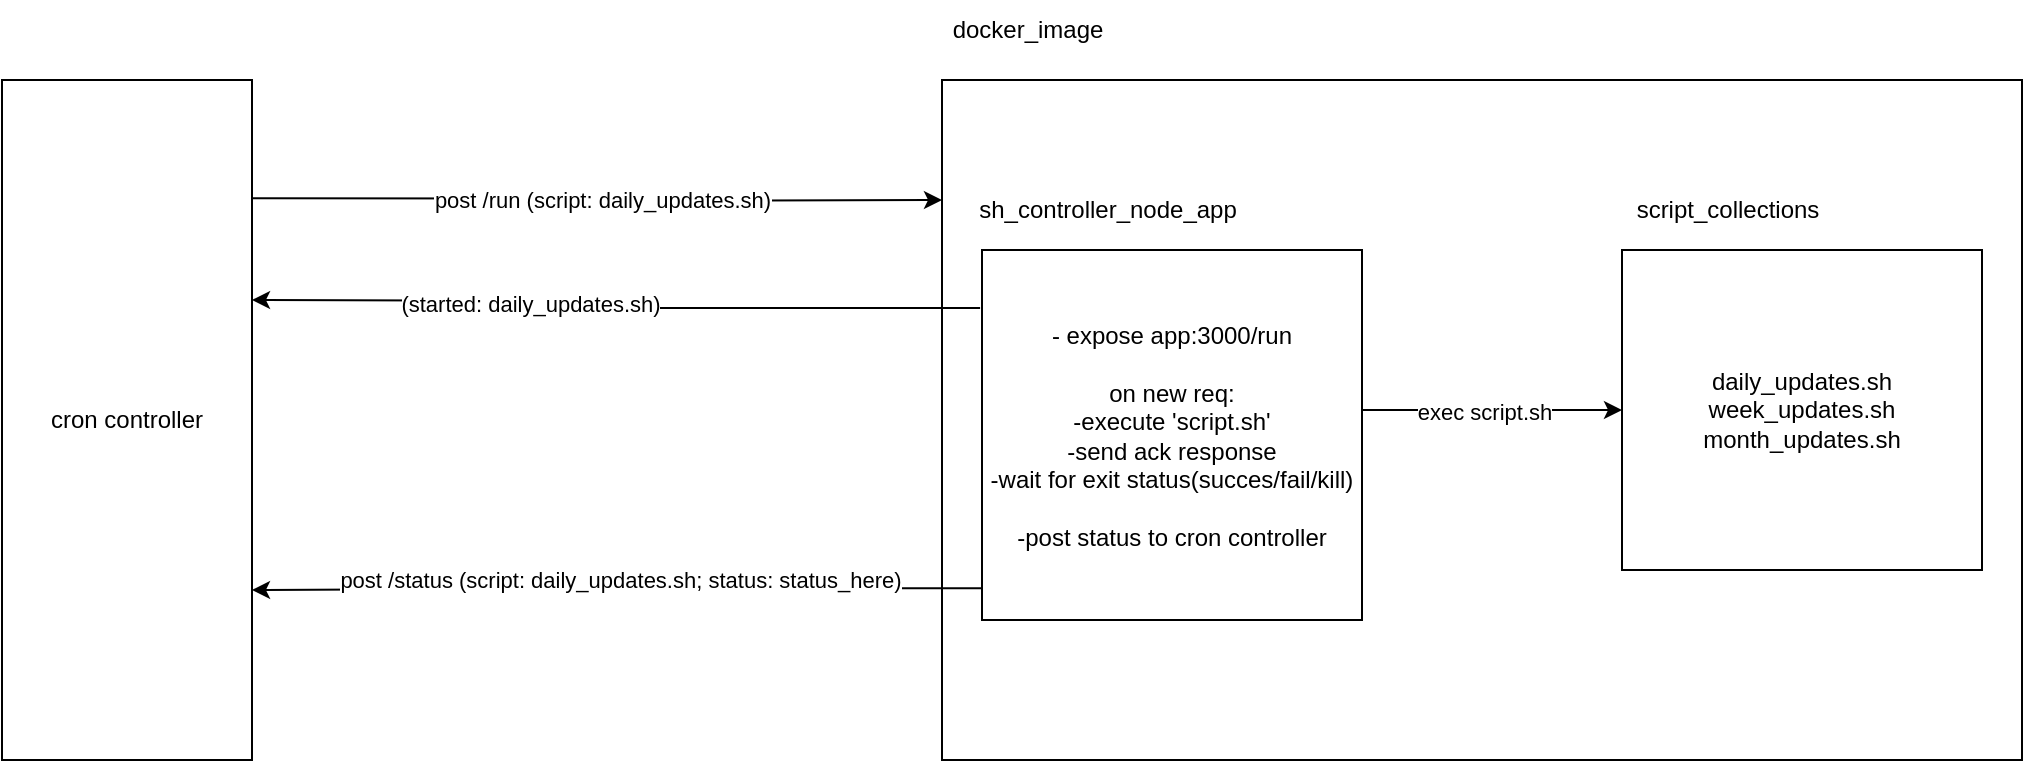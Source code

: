 <mxfile version="23.1.2" type="device">
  <diagram name="Page-1" id="M1dqgf8XKjNif9VVKeb0">
    <mxGraphModel dx="2051" dy="625" grid="1" gridSize="10" guides="1" tooltips="1" connect="1" arrows="1" fold="1" page="1" pageScale="1" pageWidth="827" pageHeight="1169" math="0" shadow="0">
      <root>
        <mxCell id="0" />
        <mxCell id="1" parent="0" />
        <mxCell id="btGKni6bQdnKpMUa05Oi-3" value="" style="rounded=0;whiteSpace=wrap;html=1;" vertex="1" parent="1">
          <mxGeometry x="410" y="80" width="540" height="340" as="geometry" />
        </mxCell>
        <mxCell id="btGKni6bQdnKpMUa05Oi-11" style="edgeStyle=orthogonalEdgeStyle;rounded=0;orthogonalLoop=1;jettySize=auto;html=1;exitX=0.984;exitY=0.174;exitDx=0;exitDy=0;entryX=0;entryY=0.25;entryDx=0;entryDy=0;exitPerimeter=0;" edge="1" parent="1" source="btGKni6bQdnKpMUa05Oi-1">
          <mxGeometry relative="1" as="geometry">
            <mxPoint x="140" y="140" as="sourcePoint" />
            <mxPoint x="410" y="140" as="targetPoint" />
          </mxGeometry>
        </mxCell>
        <mxCell id="btGKni6bQdnKpMUa05Oi-12" value="post /run (script: daily_updates.sh)" style="edgeLabel;html=1;align=center;verticalAlign=middle;resizable=0;points=[];" vertex="1" connectable="0" parent="btGKni6bQdnKpMUa05Oi-11">
          <mxGeometry x="0.007" y="2" relative="1" as="geometry">
            <mxPoint as="offset" />
          </mxGeometry>
        </mxCell>
        <mxCell id="btGKni6bQdnKpMUa05Oi-1" value="cron controller" style="rounded=0;whiteSpace=wrap;html=1;rotation=0;" vertex="1" parent="1">
          <mxGeometry x="-60" y="80" width="125" height="340" as="geometry" />
        </mxCell>
        <mxCell id="btGKni6bQdnKpMUa05Oi-10" style="edgeStyle=orthogonalEdgeStyle;rounded=0;orthogonalLoop=1;jettySize=auto;html=1;exitX=-0.005;exitY=0.157;exitDx=0;exitDy=0;exitPerimeter=0;" edge="1" parent="1" source="btGKni6bQdnKpMUa05Oi-4">
          <mxGeometry relative="1" as="geometry">
            <mxPoint x="410" y="190" as="sourcePoint" />
            <mxPoint x="65" y="190" as="targetPoint" />
            <Array as="points" />
          </mxGeometry>
        </mxCell>
        <mxCell id="btGKni6bQdnKpMUa05Oi-13" value="(started: daily_updates.sh)" style="edgeLabel;html=1;align=center;verticalAlign=middle;resizable=0;points=[];" vertex="1" connectable="0" parent="btGKni6bQdnKpMUa05Oi-10">
          <mxGeometry x="0.244" y="1" relative="1" as="geometry">
            <mxPoint as="offset" />
          </mxGeometry>
        </mxCell>
        <mxCell id="btGKni6bQdnKpMUa05Oi-14" style="edgeStyle=orthogonalEdgeStyle;rounded=0;orthogonalLoop=1;jettySize=auto;html=1;exitX=0;exitY=0.914;exitDx=0;exitDy=0;entryX=1;entryY=0.75;entryDx=0;entryDy=0;exitPerimeter=0;" edge="1" parent="1" source="btGKni6bQdnKpMUa05Oi-4" target="btGKni6bQdnKpMUa05Oi-1">
          <mxGeometry relative="1" as="geometry" />
        </mxCell>
        <mxCell id="btGKni6bQdnKpMUa05Oi-15" value="post /status (script: daily_updates.sh; status: status_here)" style="edgeLabel;html=1;align=center;verticalAlign=middle;resizable=0;points=[];" vertex="1" connectable="0" parent="btGKni6bQdnKpMUa05Oi-14">
          <mxGeometry x="-0.007" y="-4" relative="1" as="geometry">
            <mxPoint as="offset" />
          </mxGeometry>
        </mxCell>
        <mxCell id="btGKni6bQdnKpMUa05Oi-7" style="edgeStyle=orthogonalEdgeStyle;rounded=0;orthogonalLoop=1;jettySize=auto;html=1;entryX=0;entryY=0.5;entryDx=0;entryDy=0;" edge="1" parent="1" source="btGKni6bQdnKpMUa05Oi-4" target="btGKni6bQdnKpMUa05Oi-5">
          <mxGeometry relative="1" as="geometry">
            <Array as="points">
              <mxPoint x="650" y="245" />
              <mxPoint x="650" y="245" />
            </Array>
          </mxGeometry>
        </mxCell>
        <mxCell id="btGKni6bQdnKpMUa05Oi-8" value="exec script.sh" style="edgeLabel;html=1;align=center;verticalAlign=middle;resizable=0;points=[];" vertex="1" connectable="0" parent="btGKni6bQdnKpMUa05Oi-7">
          <mxGeometry x="-0.06" y="-1" relative="1" as="geometry">
            <mxPoint as="offset" />
          </mxGeometry>
        </mxCell>
        <mxCell id="btGKni6bQdnKpMUa05Oi-4" value="- expose app:3000/run&lt;br&gt;&lt;br&gt;on new req:&lt;br&gt;-execute &#39;script.sh&#39;&lt;br&gt;-send ack response&lt;br&gt;-wait for exit status(succes/fail/kill)&lt;br&gt;&lt;br&gt;-post status to cron controller" style="rounded=0;whiteSpace=wrap;html=1;" vertex="1" parent="1">
          <mxGeometry x="430" y="165" width="190" height="185" as="geometry" />
        </mxCell>
        <mxCell id="btGKni6bQdnKpMUa05Oi-5" value="daily_updates.sh&lt;br&gt;week_updates.sh&lt;br&gt;month_updates.sh" style="rounded=0;whiteSpace=wrap;html=1;" vertex="1" parent="1">
          <mxGeometry x="750" y="165" width="180" height="160" as="geometry" />
        </mxCell>
        <mxCell id="btGKni6bQdnKpMUa05Oi-16" value="docker_image" style="text;html=1;strokeColor=none;fillColor=none;align=center;verticalAlign=middle;whiteSpace=wrap;rounded=0;" vertex="1" parent="1">
          <mxGeometry x="410" y="40" width="86" height="30" as="geometry" />
        </mxCell>
        <mxCell id="btGKni6bQdnKpMUa05Oi-17" value="sh_controller_node_app" style="text;html=1;strokeColor=none;fillColor=none;align=center;verticalAlign=middle;whiteSpace=wrap;rounded=0;" vertex="1" parent="1">
          <mxGeometry x="450" y="130" width="86" height="30" as="geometry" />
        </mxCell>
        <mxCell id="btGKni6bQdnKpMUa05Oi-18" value="script_collections" style="text;html=1;strokeColor=none;fillColor=none;align=center;verticalAlign=middle;whiteSpace=wrap;rounded=0;" vertex="1" parent="1">
          <mxGeometry x="760" y="130" width="86" height="30" as="geometry" />
        </mxCell>
      </root>
    </mxGraphModel>
  </diagram>
</mxfile>
